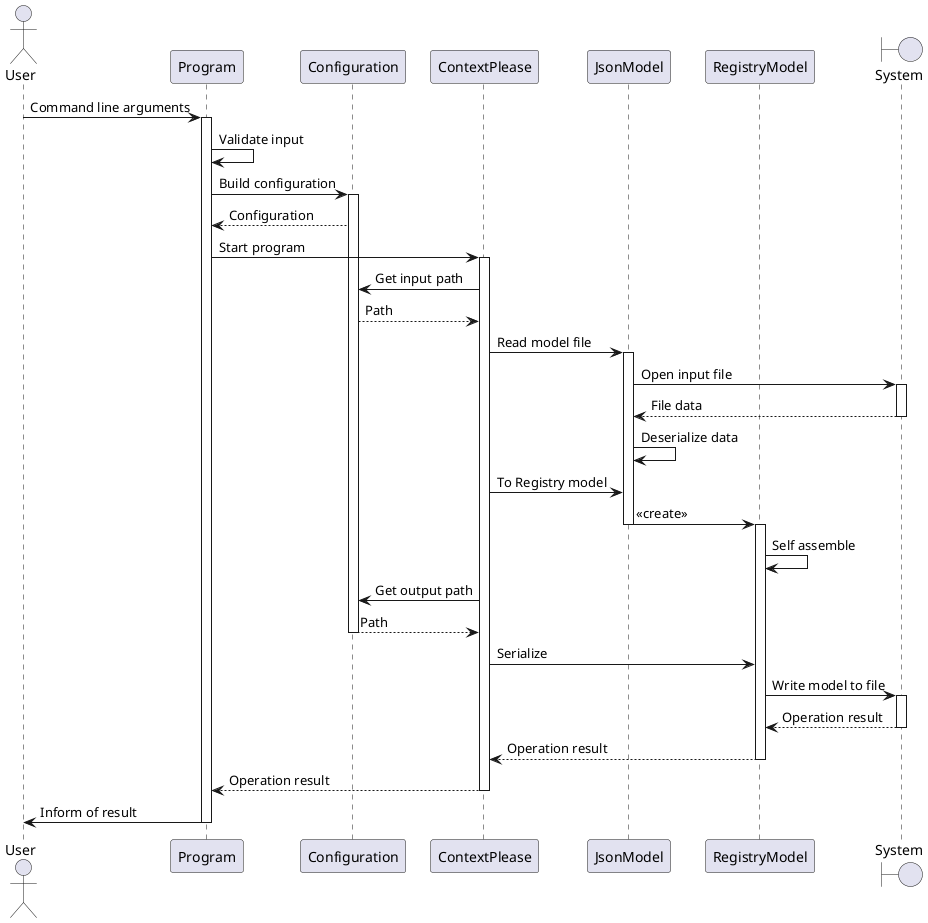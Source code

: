 @startuml
actor       User          as Usr
participant Program       as Int
participant Configuration as Con
participant ContextPlease as Ker
participant JsonModel     as Jso
participant RegistryModel as Reg
boundary    System        as Sys

Usr ->  Int ++: Command line arguments
Int ->  Int: Validate input
Int ->  Con ++: Build configuration
Con --> Int: Configuration
Int ->  Ker ++: Start program
Ker ->  Con: Get input path
Con --> Ker: Path
Ker ->  Jso ++: Read model file
Jso ->  Sys ++: Open input file
Sys --> Jso --: File data
Jso ->  Jso: Deserialize data
Ker ->  Jso: To Registry model
Jso ->  Reg --: <<create>>
activate Reg
Reg ->  Reg: Self assemble
Ker ->  Con: Get output path
Con --> Ker --: Path
Ker ->  Reg: Serialize
Reg ->  Sys ++: Write model to file
Sys --> Reg --: Operation result
Reg --> Ker --: Operation result
Ker --> Int --: Operation result
Int ->  Usr --: Inform of result
@enduml